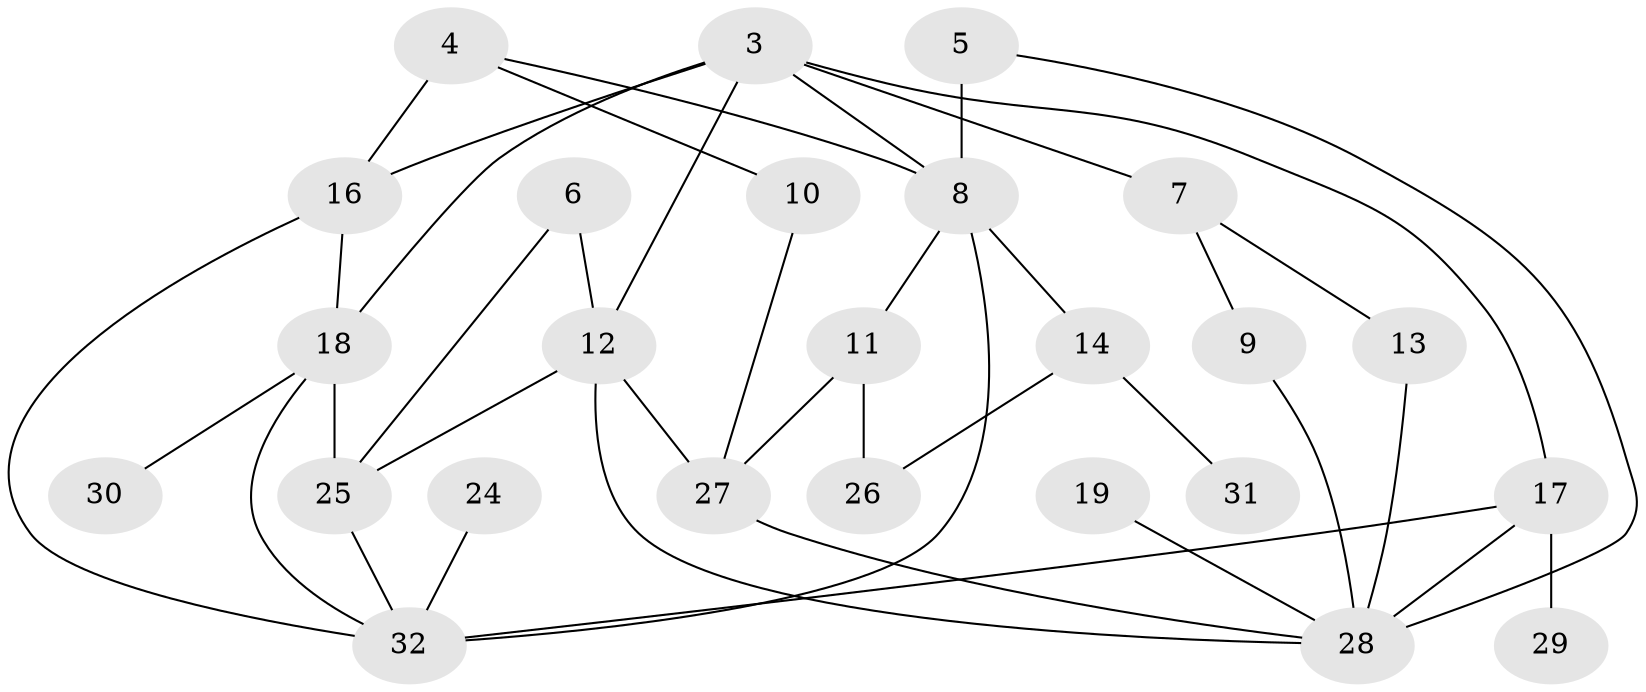 // original degree distribution, {2: 0.2857142857142857, 5: 0.09523809523809523, 0: 0.07936507936507936, 1: 0.20634920634920634, 4: 0.1111111111111111, 3: 0.20634920634920634, 6: 0.015873015873015872}
// Generated by graph-tools (version 1.1) at 2025/00/03/09/25 03:00:40]
// undirected, 25 vertices, 40 edges
graph export_dot {
graph [start="1"]
  node [color=gray90,style=filled];
  3;
  4;
  5;
  6;
  7;
  8;
  9;
  10;
  11;
  12;
  13;
  14;
  16;
  17;
  18;
  19;
  24;
  25;
  26;
  27;
  28;
  29;
  30;
  31;
  32;
  3 -- 7 [weight=2.0];
  3 -- 8 [weight=1.0];
  3 -- 12 [weight=2.0];
  3 -- 16 [weight=1.0];
  3 -- 17 [weight=1.0];
  3 -- 18 [weight=1.0];
  4 -- 8 [weight=1.0];
  4 -- 10 [weight=1.0];
  4 -- 16 [weight=2.0];
  5 -- 8 [weight=2.0];
  5 -- 28 [weight=1.0];
  6 -- 12 [weight=2.0];
  6 -- 25 [weight=1.0];
  7 -- 9 [weight=1.0];
  7 -- 13 [weight=1.0];
  8 -- 11 [weight=1.0];
  8 -- 14 [weight=1.0];
  8 -- 32 [weight=1.0];
  9 -- 28 [weight=1.0];
  10 -- 27 [weight=1.0];
  11 -- 26 [weight=1.0];
  11 -- 27 [weight=1.0];
  12 -- 25 [weight=1.0];
  12 -- 27 [weight=1.0];
  12 -- 28 [weight=1.0];
  13 -- 28 [weight=1.0];
  14 -- 26 [weight=1.0];
  14 -- 31 [weight=1.0];
  16 -- 18 [weight=1.0];
  16 -- 32 [weight=1.0];
  17 -- 28 [weight=1.0];
  17 -- 29 [weight=1.0];
  17 -- 32 [weight=1.0];
  18 -- 25 [weight=1.0];
  18 -- 30 [weight=1.0];
  18 -- 32 [weight=1.0];
  19 -- 28 [weight=1.0];
  24 -- 32 [weight=1.0];
  25 -- 32 [weight=1.0];
  27 -- 28 [weight=1.0];
}
